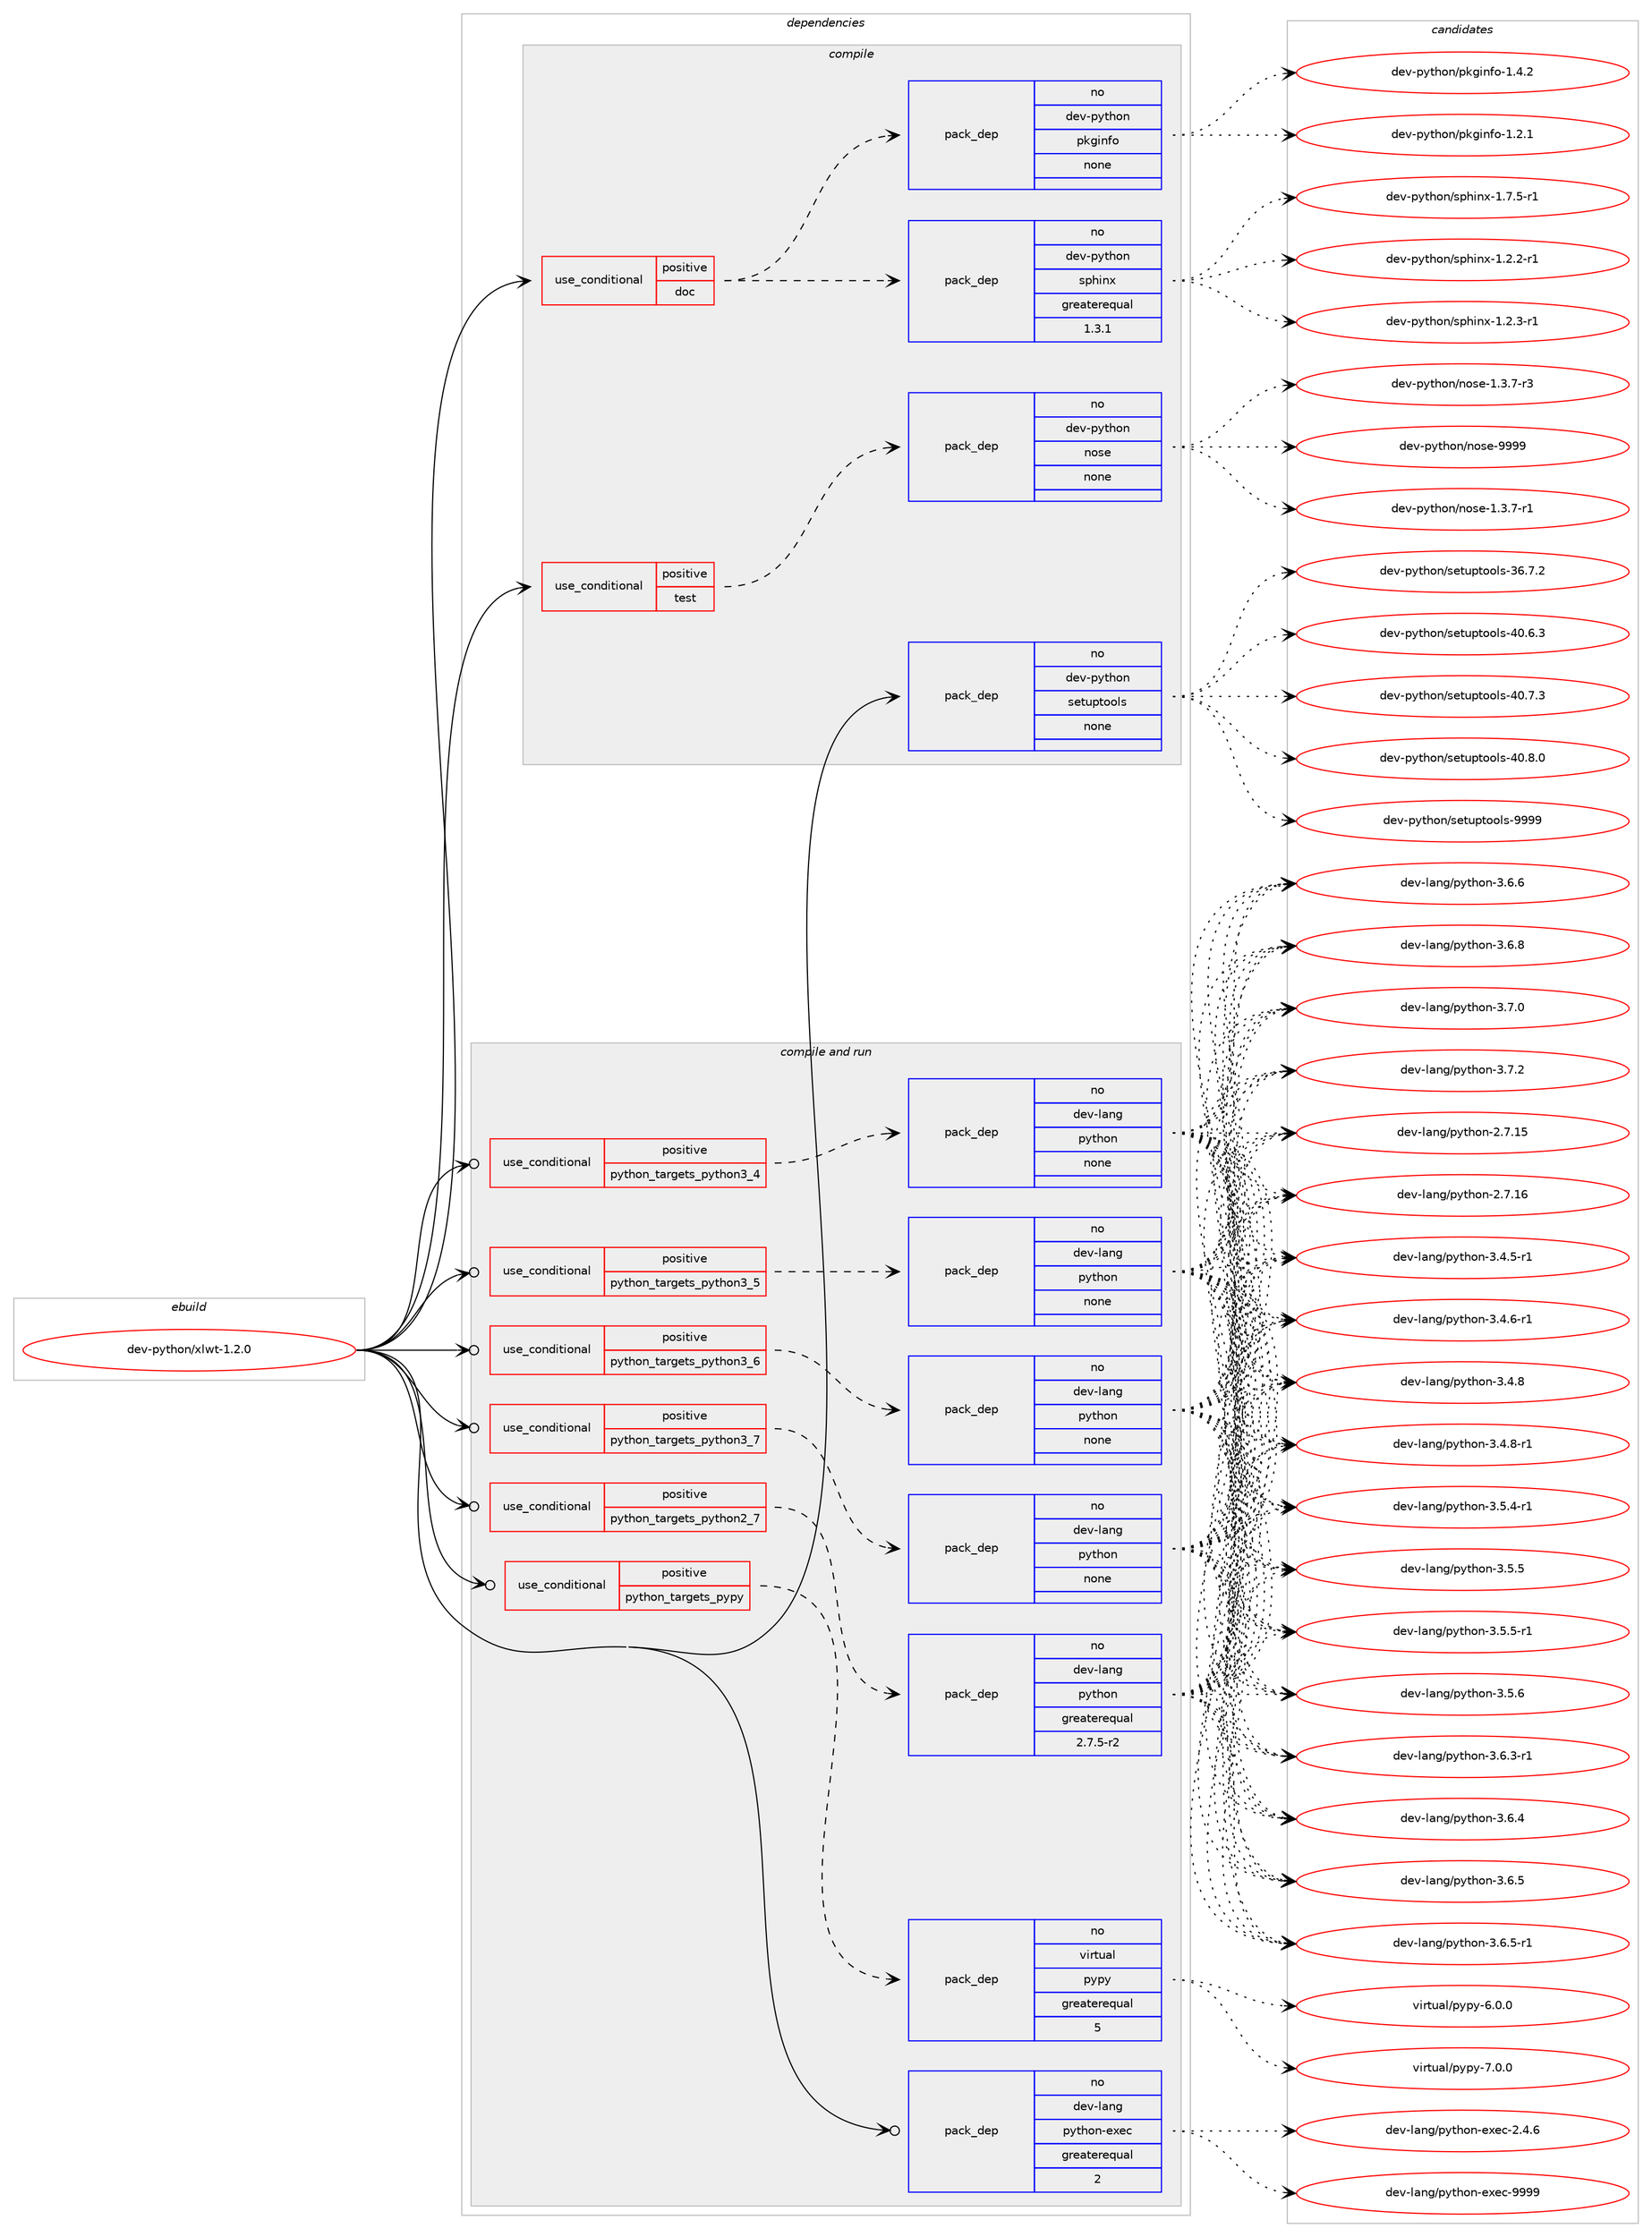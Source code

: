 digraph prolog {

# *************
# Graph options
# *************

newrank=true;
concentrate=true;
compound=true;
graph [rankdir=LR,fontname=Helvetica,fontsize=10,ranksep=1.5];#, ranksep=2.5, nodesep=0.2];
edge  [arrowhead=vee];
node  [fontname=Helvetica,fontsize=10];

# **********
# The ebuild
# **********

subgraph cluster_leftcol {
color=gray;
rank=same;
label=<<i>ebuild</i>>;
id [label="dev-python/xlwt-1.2.0", color=red, width=4, href="../dev-python/xlwt-1.2.0.svg"];
}

# ****************
# The dependencies
# ****************

subgraph cluster_midcol {
color=gray;
label=<<i>dependencies</i>>;
subgraph cluster_compile {
fillcolor="#eeeeee";
style=filled;
label=<<i>compile</i>>;
subgraph cond387101 {
dependency1448745 [label=<<TABLE BORDER="0" CELLBORDER="1" CELLSPACING="0" CELLPADDING="4"><TR><TD ROWSPAN="3" CELLPADDING="10">use_conditional</TD></TR><TR><TD>positive</TD></TR><TR><TD>doc</TD></TR></TABLE>>, shape=none, color=red];
subgraph pack1038274 {
dependency1448746 [label=<<TABLE BORDER="0" CELLBORDER="1" CELLSPACING="0" CELLPADDING="4" WIDTH="220"><TR><TD ROWSPAN="6" CELLPADDING="30">pack_dep</TD></TR><TR><TD WIDTH="110">no</TD></TR><TR><TD>dev-python</TD></TR><TR><TD>sphinx</TD></TR><TR><TD>greaterequal</TD></TR><TR><TD>1.3.1</TD></TR></TABLE>>, shape=none, color=blue];
}
dependency1448745:e -> dependency1448746:w [weight=20,style="dashed",arrowhead="vee"];
subgraph pack1038275 {
dependency1448747 [label=<<TABLE BORDER="0" CELLBORDER="1" CELLSPACING="0" CELLPADDING="4" WIDTH="220"><TR><TD ROWSPAN="6" CELLPADDING="30">pack_dep</TD></TR><TR><TD WIDTH="110">no</TD></TR><TR><TD>dev-python</TD></TR><TR><TD>pkginfo</TD></TR><TR><TD>none</TD></TR><TR><TD></TD></TR></TABLE>>, shape=none, color=blue];
}
dependency1448745:e -> dependency1448747:w [weight=20,style="dashed",arrowhead="vee"];
}
id:e -> dependency1448745:w [weight=20,style="solid",arrowhead="vee"];
subgraph cond387102 {
dependency1448748 [label=<<TABLE BORDER="0" CELLBORDER="1" CELLSPACING="0" CELLPADDING="4"><TR><TD ROWSPAN="3" CELLPADDING="10">use_conditional</TD></TR><TR><TD>positive</TD></TR><TR><TD>test</TD></TR></TABLE>>, shape=none, color=red];
subgraph pack1038276 {
dependency1448749 [label=<<TABLE BORDER="0" CELLBORDER="1" CELLSPACING="0" CELLPADDING="4" WIDTH="220"><TR><TD ROWSPAN="6" CELLPADDING="30">pack_dep</TD></TR><TR><TD WIDTH="110">no</TD></TR><TR><TD>dev-python</TD></TR><TR><TD>nose</TD></TR><TR><TD>none</TD></TR><TR><TD></TD></TR></TABLE>>, shape=none, color=blue];
}
dependency1448748:e -> dependency1448749:w [weight=20,style="dashed",arrowhead="vee"];
}
id:e -> dependency1448748:w [weight=20,style="solid",arrowhead="vee"];
subgraph pack1038277 {
dependency1448750 [label=<<TABLE BORDER="0" CELLBORDER="1" CELLSPACING="0" CELLPADDING="4" WIDTH="220"><TR><TD ROWSPAN="6" CELLPADDING="30">pack_dep</TD></TR><TR><TD WIDTH="110">no</TD></TR><TR><TD>dev-python</TD></TR><TR><TD>setuptools</TD></TR><TR><TD>none</TD></TR><TR><TD></TD></TR></TABLE>>, shape=none, color=blue];
}
id:e -> dependency1448750:w [weight=20,style="solid",arrowhead="vee"];
}
subgraph cluster_compileandrun {
fillcolor="#eeeeee";
style=filled;
label=<<i>compile and run</i>>;
subgraph cond387103 {
dependency1448751 [label=<<TABLE BORDER="0" CELLBORDER="1" CELLSPACING="0" CELLPADDING="4"><TR><TD ROWSPAN="3" CELLPADDING="10">use_conditional</TD></TR><TR><TD>positive</TD></TR><TR><TD>python_targets_pypy</TD></TR></TABLE>>, shape=none, color=red];
subgraph pack1038278 {
dependency1448752 [label=<<TABLE BORDER="0" CELLBORDER="1" CELLSPACING="0" CELLPADDING="4" WIDTH="220"><TR><TD ROWSPAN="6" CELLPADDING="30">pack_dep</TD></TR><TR><TD WIDTH="110">no</TD></TR><TR><TD>virtual</TD></TR><TR><TD>pypy</TD></TR><TR><TD>greaterequal</TD></TR><TR><TD>5</TD></TR></TABLE>>, shape=none, color=blue];
}
dependency1448751:e -> dependency1448752:w [weight=20,style="dashed",arrowhead="vee"];
}
id:e -> dependency1448751:w [weight=20,style="solid",arrowhead="odotvee"];
subgraph cond387104 {
dependency1448753 [label=<<TABLE BORDER="0" CELLBORDER="1" CELLSPACING="0" CELLPADDING="4"><TR><TD ROWSPAN="3" CELLPADDING="10">use_conditional</TD></TR><TR><TD>positive</TD></TR><TR><TD>python_targets_python2_7</TD></TR></TABLE>>, shape=none, color=red];
subgraph pack1038279 {
dependency1448754 [label=<<TABLE BORDER="0" CELLBORDER="1" CELLSPACING="0" CELLPADDING="4" WIDTH="220"><TR><TD ROWSPAN="6" CELLPADDING="30">pack_dep</TD></TR><TR><TD WIDTH="110">no</TD></TR><TR><TD>dev-lang</TD></TR><TR><TD>python</TD></TR><TR><TD>greaterequal</TD></TR><TR><TD>2.7.5-r2</TD></TR></TABLE>>, shape=none, color=blue];
}
dependency1448753:e -> dependency1448754:w [weight=20,style="dashed",arrowhead="vee"];
}
id:e -> dependency1448753:w [weight=20,style="solid",arrowhead="odotvee"];
subgraph cond387105 {
dependency1448755 [label=<<TABLE BORDER="0" CELLBORDER="1" CELLSPACING="0" CELLPADDING="4"><TR><TD ROWSPAN="3" CELLPADDING="10">use_conditional</TD></TR><TR><TD>positive</TD></TR><TR><TD>python_targets_python3_4</TD></TR></TABLE>>, shape=none, color=red];
subgraph pack1038280 {
dependency1448756 [label=<<TABLE BORDER="0" CELLBORDER="1" CELLSPACING="0" CELLPADDING="4" WIDTH="220"><TR><TD ROWSPAN="6" CELLPADDING="30">pack_dep</TD></TR><TR><TD WIDTH="110">no</TD></TR><TR><TD>dev-lang</TD></TR><TR><TD>python</TD></TR><TR><TD>none</TD></TR><TR><TD></TD></TR></TABLE>>, shape=none, color=blue];
}
dependency1448755:e -> dependency1448756:w [weight=20,style="dashed",arrowhead="vee"];
}
id:e -> dependency1448755:w [weight=20,style="solid",arrowhead="odotvee"];
subgraph cond387106 {
dependency1448757 [label=<<TABLE BORDER="0" CELLBORDER="1" CELLSPACING="0" CELLPADDING="4"><TR><TD ROWSPAN="3" CELLPADDING="10">use_conditional</TD></TR><TR><TD>positive</TD></TR><TR><TD>python_targets_python3_5</TD></TR></TABLE>>, shape=none, color=red];
subgraph pack1038281 {
dependency1448758 [label=<<TABLE BORDER="0" CELLBORDER="1" CELLSPACING="0" CELLPADDING="4" WIDTH="220"><TR><TD ROWSPAN="6" CELLPADDING="30">pack_dep</TD></TR><TR><TD WIDTH="110">no</TD></TR><TR><TD>dev-lang</TD></TR><TR><TD>python</TD></TR><TR><TD>none</TD></TR><TR><TD></TD></TR></TABLE>>, shape=none, color=blue];
}
dependency1448757:e -> dependency1448758:w [weight=20,style="dashed",arrowhead="vee"];
}
id:e -> dependency1448757:w [weight=20,style="solid",arrowhead="odotvee"];
subgraph cond387107 {
dependency1448759 [label=<<TABLE BORDER="0" CELLBORDER="1" CELLSPACING="0" CELLPADDING="4"><TR><TD ROWSPAN="3" CELLPADDING="10">use_conditional</TD></TR><TR><TD>positive</TD></TR><TR><TD>python_targets_python3_6</TD></TR></TABLE>>, shape=none, color=red];
subgraph pack1038282 {
dependency1448760 [label=<<TABLE BORDER="0" CELLBORDER="1" CELLSPACING="0" CELLPADDING="4" WIDTH="220"><TR><TD ROWSPAN="6" CELLPADDING="30">pack_dep</TD></TR><TR><TD WIDTH="110">no</TD></TR><TR><TD>dev-lang</TD></TR><TR><TD>python</TD></TR><TR><TD>none</TD></TR><TR><TD></TD></TR></TABLE>>, shape=none, color=blue];
}
dependency1448759:e -> dependency1448760:w [weight=20,style="dashed",arrowhead="vee"];
}
id:e -> dependency1448759:w [weight=20,style="solid",arrowhead="odotvee"];
subgraph cond387108 {
dependency1448761 [label=<<TABLE BORDER="0" CELLBORDER="1" CELLSPACING="0" CELLPADDING="4"><TR><TD ROWSPAN="3" CELLPADDING="10">use_conditional</TD></TR><TR><TD>positive</TD></TR><TR><TD>python_targets_python3_7</TD></TR></TABLE>>, shape=none, color=red];
subgraph pack1038283 {
dependency1448762 [label=<<TABLE BORDER="0" CELLBORDER="1" CELLSPACING="0" CELLPADDING="4" WIDTH="220"><TR><TD ROWSPAN="6" CELLPADDING="30">pack_dep</TD></TR><TR><TD WIDTH="110">no</TD></TR><TR><TD>dev-lang</TD></TR><TR><TD>python</TD></TR><TR><TD>none</TD></TR><TR><TD></TD></TR></TABLE>>, shape=none, color=blue];
}
dependency1448761:e -> dependency1448762:w [weight=20,style="dashed",arrowhead="vee"];
}
id:e -> dependency1448761:w [weight=20,style="solid",arrowhead="odotvee"];
subgraph pack1038284 {
dependency1448763 [label=<<TABLE BORDER="0" CELLBORDER="1" CELLSPACING="0" CELLPADDING="4" WIDTH="220"><TR><TD ROWSPAN="6" CELLPADDING="30">pack_dep</TD></TR><TR><TD WIDTH="110">no</TD></TR><TR><TD>dev-lang</TD></TR><TR><TD>python-exec</TD></TR><TR><TD>greaterequal</TD></TR><TR><TD>2</TD></TR></TABLE>>, shape=none, color=blue];
}
id:e -> dependency1448763:w [weight=20,style="solid",arrowhead="odotvee"];
}
subgraph cluster_run {
fillcolor="#eeeeee";
style=filled;
label=<<i>run</i>>;
}
}

# **************
# The candidates
# **************

subgraph cluster_choices {
rank=same;
color=gray;
label=<<i>candidates</i>>;

subgraph choice1038274 {
color=black;
nodesep=1;
choice10010111845112121116104111110471151121041051101204549465046504511449 [label="dev-python/sphinx-1.2.2-r1", color=red, width=4,href="../dev-python/sphinx-1.2.2-r1.svg"];
choice10010111845112121116104111110471151121041051101204549465046514511449 [label="dev-python/sphinx-1.2.3-r1", color=red, width=4,href="../dev-python/sphinx-1.2.3-r1.svg"];
choice10010111845112121116104111110471151121041051101204549465546534511449 [label="dev-python/sphinx-1.7.5-r1", color=red, width=4,href="../dev-python/sphinx-1.7.5-r1.svg"];
dependency1448746:e -> choice10010111845112121116104111110471151121041051101204549465046504511449:w [style=dotted,weight="100"];
dependency1448746:e -> choice10010111845112121116104111110471151121041051101204549465046514511449:w [style=dotted,weight="100"];
dependency1448746:e -> choice10010111845112121116104111110471151121041051101204549465546534511449:w [style=dotted,weight="100"];
}
subgraph choice1038275 {
color=black;
nodesep=1;
choice1001011184511212111610411111047112107103105110102111454946504649 [label="dev-python/pkginfo-1.2.1", color=red, width=4,href="../dev-python/pkginfo-1.2.1.svg"];
choice1001011184511212111610411111047112107103105110102111454946524650 [label="dev-python/pkginfo-1.4.2", color=red, width=4,href="../dev-python/pkginfo-1.4.2.svg"];
dependency1448747:e -> choice1001011184511212111610411111047112107103105110102111454946504649:w [style=dotted,weight="100"];
dependency1448747:e -> choice1001011184511212111610411111047112107103105110102111454946524650:w [style=dotted,weight="100"];
}
subgraph choice1038276 {
color=black;
nodesep=1;
choice10010111845112121116104111110471101111151014549465146554511449 [label="dev-python/nose-1.3.7-r1", color=red, width=4,href="../dev-python/nose-1.3.7-r1.svg"];
choice10010111845112121116104111110471101111151014549465146554511451 [label="dev-python/nose-1.3.7-r3", color=red, width=4,href="../dev-python/nose-1.3.7-r3.svg"];
choice10010111845112121116104111110471101111151014557575757 [label="dev-python/nose-9999", color=red, width=4,href="../dev-python/nose-9999.svg"];
dependency1448749:e -> choice10010111845112121116104111110471101111151014549465146554511449:w [style=dotted,weight="100"];
dependency1448749:e -> choice10010111845112121116104111110471101111151014549465146554511451:w [style=dotted,weight="100"];
dependency1448749:e -> choice10010111845112121116104111110471101111151014557575757:w [style=dotted,weight="100"];
}
subgraph choice1038277 {
color=black;
nodesep=1;
choice100101118451121211161041111104711510111611711211611111110811545515446554650 [label="dev-python/setuptools-36.7.2", color=red, width=4,href="../dev-python/setuptools-36.7.2.svg"];
choice100101118451121211161041111104711510111611711211611111110811545524846544651 [label="dev-python/setuptools-40.6.3", color=red, width=4,href="../dev-python/setuptools-40.6.3.svg"];
choice100101118451121211161041111104711510111611711211611111110811545524846554651 [label="dev-python/setuptools-40.7.3", color=red, width=4,href="../dev-python/setuptools-40.7.3.svg"];
choice100101118451121211161041111104711510111611711211611111110811545524846564648 [label="dev-python/setuptools-40.8.0", color=red, width=4,href="../dev-python/setuptools-40.8.0.svg"];
choice10010111845112121116104111110471151011161171121161111111081154557575757 [label="dev-python/setuptools-9999", color=red, width=4,href="../dev-python/setuptools-9999.svg"];
dependency1448750:e -> choice100101118451121211161041111104711510111611711211611111110811545515446554650:w [style=dotted,weight="100"];
dependency1448750:e -> choice100101118451121211161041111104711510111611711211611111110811545524846544651:w [style=dotted,weight="100"];
dependency1448750:e -> choice100101118451121211161041111104711510111611711211611111110811545524846554651:w [style=dotted,weight="100"];
dependency1448750:e -> choice100101118451121211161041111104711510111611711211611111110811545524846564648:w [style=dotted,weight="100"];
dependency1448750:e -> choice10010111845112121116104111110471151011161171121161111111081154557575757:w [style=dotted,weight="100"];
}
subgraph choice1038278 {
color=black;
nodesep=1;
choice1181051141161179710847112121112121455446484648 [label="virtual/pypy-6.0.0", color=red, width=4,href="../virtual/pypy-6.0.0.svg"];
choice1181051141161179710847112121112121455546484648 [label="virtual/pypy-7.0.0", color=red, width=4,href="../virtual/pypy-7.0.0.svg"];
dependency1448752:e -> choice1181051141161179710847112121112121455446484648:w [style=dotted,weight="100"];
dependency1448752:e -> choice1181051141161179710847112121112121455546484648:w [style=dotted,weight="100"];
}
subgraph choice1038279 {
color=black;
nodesep=1;
choice10010111845108971101034711212111610411111045504655464953 [label="dev-lang/python-2.7.15", color=red, width=4,href="../dev-lang/python-2.7.15.svg"];
choice10010111845108971101034711212111610411111045504655464954 [label="dev-lang/python-2.7.16", color=red, width=4,href="../dev-lang/python-2.7.16.svg"];
choice1001011184510897110103471121211161041111104551465246534511449 [label="dev-lang/python-3.4.5-r1", color=red, width=4,href="../dev-lang/python-3.4.5-r1.svg"];
choice1001011184510897110103471121211161041111104551465246544511449 [label="dev-lang/python-3.4.6-r1", color=red, width=4,href="../dev-lang/python-3.4.6-r1.svg"];
choice100101118451089711010347112121116104111110455146524656 [label="dev-lang/python-3.4.8", color=red, width=4,href="../dev-lang/python-3.4.8.svg"];
choice1001011184510897110103471121211161041111104551465246564511449 [label="dev-lang/python-3.4.8-r1", color=red, width=4,href="../dev-lang/python-3.4.8-r1.svg"];
choice1001011184510897110103471121211161041111104551465346524511449 [label="dev-lang/python-3.5.4-r1", color=red, width=4,href="../dev-lang/python-3.5.4-r1.svg"];
choice100101118451089711010347112121116104111110455146534653 [label="dev-lang/python-3.5.5", color=red, width=4,href="../dev-lang/python-3.5.5.svg"];
choice1001011184510897110103471121211161041111104551465346534511449 [label="dev-lang/python-3.5.5-r1", color=red, width=4,href="../dev-lang/python-3.5.5-r1.svg"];
choice100101118451089711010347112121116104111110455146534654 [label="dev-lang/python-3.5.6", color=red, width=4,href="../dev-lang/python-3.5.6.svg"];
choice1001011184510897110103471121211161041111104551465446514511449 [label="dev-lang/python-3.6.3-r1", color=red, width=4,href="../dev-lang/python-3.6.3-r1.svg"];
choice100101118451089711010347112121116104111110455146544652 [label="dev-lang/python-3.6.4", color=red, width=4,href="../dev-lang/python-3.6.4.svg"];
choice100101118451089711010347112121116104111110455146544653 [label="dev-lang/python-3.6.5", color=red, width=4,href="../dev-lang/python-3.6.5.svg"];
choice1001011184510897110103471121211161041111104551465446534511449 [label="dev-lang/python-3.6.5-r1", color=red, width=4,href="../dev-lang/python-3.6.5-r1.svg"];
choice100101118451089711010347112121116104111110455146544654 [label="dev-lang/python-3.6.6", color=red, width=4,href="../dev-lang/python-3.6.6.svg"];
choice100101118451089711010347112121116104111110455146544656 [label="dev-lang/python-3.6.8", color=red, width=4,href="../dev-lang/python-3.6.8.svg"];
choice100101118451089711010347112121116104111110455146554648 [label="dev-lang/python-3.7.0", color=red, width=4,href="../dev-lang/python-3.7.0.svg"];
choice100101118451089711010347112121116104111110455146554650 [label="dev-lang/python-3.7.2", color=red, width=4,href="../dev-lang/python-3.7.2.svg"];
dependency1448754:e -> choice10010111845108971101034711212111610411111045504655464953:w [style=dotted,weight="100"];
dependency1448754:e -> choice10010111845108971101034711212111610411111045504655464954:w [style=dotted,weight="100"];
dependency1448754:e -> choice1001011184510897110103471121211161041111104551465246534511449:w [style=dotted,weight="100"];
dependency1448754:e -> choice1001011184510897110103471121211161041111104551465246544511449:w [style=dotted,weight="100"];
dependency1448754:e -> choice100101118451089711010347112121116104111110455146524656:w [style=dotted,weight="100"];
dependency1448754:e -> choice1001011184510897110103471121211161041111104551465246564511449:w [style=dotted,weight="100"];
dependency1448754:e -> choice1001011184510897110103471121211161041111104551465346524511449:w [style=dotted,weight="100"];
dependency1448754:e -> choice100101118451089711010347112121116104111110455146534653:w [style=dotted,weight="100"];
dependency1448754:e -> choice1001011184510897110103471121211161041111104551465346534511449:w [style=dotted,weight="100"];
dependency1448754:e -> choice100101118451089711010347112121116104111110455146534654:w [style=dotted,weight="100"];
dependency1448754:e -> choice1001011184510897110103471121211161041111104551465446514511449:w [style=dotted,weight="100"];
dependency1448754:e -> choice100101118451089711010347112121116104111110455146544652:w [style=dotted,weight="100"];
dependency1448754:e -> choice100101118451089711010347112121116104111110455146544653:w [style=dotted,weight="100"];
dependency1448754:e -> choice1001011184510897110103471121211161041111104551465446534511449:w [style=dotted,weight="100"];
dependency1448754:e -> choice100101118451089711010347112121116104111110455146544654:w [style=dotted,weight="100"];
dependency1448754:e -> choice100101118451089711010347112121116104111110455146544656:w [style=dotted,weight="100"];
dependency1448754:e -> choice100101118451089711010347112121116104111110455146554648:w [style=dotted,weight="100"];
dependency1448754:e -> choice100101118451089711010347112121116104111110455146554650:w [style=dotted,weight="100"];
}
subgraph choice1038280 {
color=black;
nodesep=1;
choice10010111845108971101034711212111610411111045504655464953 [label="dev-lang/python-2.7.15", color=red, width=4,href="../dev-lang/python-2.7.15.svg"];
choice10010111845108971101034711212111610411111045504655464954 [label="dev-lang/python-2.7.16", color=red, width=4,href="../dev-lang/python-2.7.16.svg"];
choice1001011184510897110103471121211161041111104551465246534511449 [label="dev-lang/python-3.4.5-r1", color=red, width=4,href="../dev-lang/python-3.4.5-r1.svg"];
choice1001011184510897110103471121211161041111104551465246544511449 [label="dev-lang/python-3.4.6-r1", color=red, width=4,href="../dev-lang/python-3.4.6-r1.svg"];
choice100101118451089711010347112121116104111110455146524656 [label="dev-lang/python-3.4.8", color=red, width=4,href="../dev-lang/python-3.4.8.svg"];
choice1001011184510897110103471121211161041111104551465246564511449 [label="dev-lang/python-3.4.8-r1", color=red, width=4,href="../dev-lang/python-3.4.8-r1.svg"];
choice1001011184510897110103471121211161041111104551465346524511449 [label="dev-lang/python-3.5.4-r1", color=red, width=4,href="../dev-lang/python-3.5.4-r1.svg"];
choice100101118451089711010347112121116104111110455146534653 [label="dev-lang/python-3.5.5", color=red, width=4,href="../dev-lang/python-3.5.5.svg"];
choice1001011184510897110103471121211161041111104551465346534511449 [label="dev-lang/python-3.5.5-r1", color=red, width=4,href="../dev-lang/python-3.5.5-r1.svg"];
choice100101118451089711010347112121116104111110455146534654 [label="dev-lang/python-3.5.6", color=red, width=4,href="../dev-lang/python-3.5.6.svg"];
choice1001011184510897110103471121211161041111104551465446514511449 [label="dev-lang/python-3.6.3-r1", color=red, width=4,href="../dev-lang/python-3.6.3-r1.svg"];
choice100101118451089711010347112121116104111110455146544652 [label="dev-lang/python-3.6.4", color=red, width=4,href="../dev-lang/python-3.6.4.svg"];
choice100101118451089711010347112121116104111110455146544653 [label="dev-lang/python-3.6.5", color=red, width=4,href="../dev-lang/python-3.6.5.svg"];
choice1001011184510897110103471121211161041111104551465446534511449 [label="dev-lang/python-3.6.5-r1", color=red, width=4,href="../dev-lang/python-3.6.5-r1.svg"];
choice100101118451089711010347112121116104111110455146544654 [label="dev-lang/python-3.6.6", color=red, width=4,href="../dev-lang/python-3.6.6.svg"];
choice100101118451089711010347112121116104111110455146544656 [label="dev-lang/python-3.6.8", color=red, width=4,href="../dev-lang/python-3.6.8.svg"];
choice100101118451089711010347112121116104111110455146554648 [label="dev-lang/python-3.7.0", color=red, width=4,href="../dev-lang/python-3.7.0.svg"];
choice100101118451089711010347112121116104111110455146554650 [label="dev-lang/python-3.7.2", color=red, width=4,href="../dev-lang/python-3.7.2.svg"];
dependency1448756:e -> choice10010111845108971101034711212111610411111045504655464953:w [style=dotted,weight="100"];
dependency1448756:e -> choice10010111845108971101034711212111610411111045504655464954:w [style=dotted,weight="100"];
dependency1448756:e -> choice1001011184510897110103471121211161041111104551465246534511449:w [style=dotted,weight="100"];
dependency1448756:e -> choice1001011184510897110103471121211161041111104551465246544511449:w [style=dotted,weight="100"];
dependency1448756:e -> choice100101118451089711010347112121116104111110455146524656:w [style=dotted,weight="100"];
dependency1448756:e -> choice1001011184510897110103471121211161041111104551465246564511449:w [style=dotted,weight="100"];
dependency1448756:e -> choice1001011184510897110103471121211161041111104551465346524511449:w [style=dotted,weight="100"];
dependency1448756:e -> choice100101118451089711010347112121116104111110455146534653:w [style=dotted,weight="100"];
dependency1448756:e -> choice1001011184510897110103471121211161041111104551465346534511449:w [style=dotted,weight="100"];
dependency1448756:e -> choice100101118451089711010347112121116104111110455146534654:w [style=dotted,weight="100"];
dependency1448756:e -> choice1001011184510897110103471121211161041111104551465446514511449:w [style=dotted,weight="100"];
dependency1448756:e -> choice100101118451089711010347112121116104111110455146544652:w [style=dotted,weight="100"];
dependency1448756:e -> choice100101118451089711010347112121116104111110455146544653:w [style=dotted,weight="100"];
dependency1448756:e -> choice1001011184510897110103471121211161041111104551465446534511449:w [style=dotted,weight="100"];
dependency1448756:e -> choice100101118451089711010347112121116104111110455146544654:w [style=dotted,weight="100"];
dependency1448756:e -> choice100101118451089711010347112121116104111110455146544656:w [style=dotted,weight="100"];
dependency1448756:e -> choice100101118451089711010347112121116104111110455146554648:w [style=dotted,weight="100"];
dependency1448756:e -> choice100101118451089711010347112121116104111110455146554650:w [style=dotted,weight="100"];
}
subgraph choice1038281 {
color=black;
nodesep=1;
choice10010111845108971101034711212111610411111045504655464953 [label="dev-lang/python-2.7.15", color=red, width=4,href="../dev-lang/python-2.7.15.svg"];
choice10010111845108971101034711212111610411111045504655464954 [label="dev-lang/python-2.7.16", color=red, width=4,href="../dev-lang/python-2.7.16.svg"];
choice1001011184510897110103471121211161041111104551465246534511449 [label="dev-lang/python-3.4.5-r1", color=red, width=4,href="../dev-lang/python-3.4.5-r1.svg"];
choice1001011184510897110103471121211161041111104551465246544511449 [label="dev-lang/python-3.4.6-r1", color=red, width=4,href="../dev-lang/python-3.4.6-r1.svg"];
choice100101118451089711010347112121116104111110455146524656 [label="dev-lang/python-3.4.8", color=red, width=4,href="../dev-lang/python-3.4.8.svg"];
choice1001011184510897110103471121211161041111104551465246564511449 [label="dev-lang/python-3.4.8-r1", color=red, width=4,href="../dev-lang/python-3.4.8-r1.svg"];
choice1001011184510897110103471121211161041111104551465346524511449 [label="dev-lang/python-3.5.4-r1", color=red, width=4,href="../dev-lang/python-3.5.4-r1.svg"];
choice100101118451089711010347112121116104111110455146534653 [label="dev-lang/python-3.5.5", color=red, width=4,href="../dev-lang/python-3.5.5.svg"];
choice1001011184510897110103471121211161041111104551465346534511449 [label="dev-lang/python-3.5.5-r1", color=red, width=4,href="../dev-lang/python-3.5.5-r1.svg"];
choice100101118451089711010347112121116104111110455146534654 [label="dev-lang/python-3.5.6", color=red, width=4,href="../dev-lang/python-3.5.6.svg"];
choice1001011184510897110103471121211161041111104551465446514511449 [label="dev-lang/python-3.6.3-r1", color=red, width=4,href="../dev-lang/python-3.6.3-r1.svg"];
choice100101118451089711010347112121116104111110455146544652 [label="dev-lang/python-3.6.4", color=red, width=4,href="../dev-lang/python-3.6.4.svg"];
choice100101118451089711010347112121116104111110455146544653 [label="dev-lang/python-3.6.5", color=red, width=4,href="../dev-lang/python-3.6.5.svg"];
choice1001011184510897110103471121211161041111104551465446534511449 [label="dev-lang/python-3.6.5-r1", color=red, width=4,href="../dev-lang/python-3.6.5-r1.svg"];
choice100101118451089711010347112121116104111110455146544654 [label="dev-lang/python-3.6.6", color=red, width=4,href="../dev-lang/python-3.6.6.svg"];
choice100101118451089711010347112121116104111110455146544656 [label="dev-lang/python-3.6.8", color=red, width=4,href="../dev-lang/python-3.6.8.svg"];
choice100101118451089711010347112121116104111110455146554648 [label="dev-lang/python-3.7.0", color=red, width=4,href="../dev-lang/python-3.7.0.svg"];
choice100101118451089711010347112121116104111110455146554650 [label="dev-lang/python-3.7.2", color=red, width=4,href="../dev-lang/python-3.7.2.svg"];
dependency1448758:e -> choice10010111845108971101034711212111610411111045504655464953:w [style=dotted,weight="100"];
dependency1448758:e -> choice10010111845108971101034711212111610411111045504655464954:w [style=dotted,weight="100"];
dependency1448758:e -> choice1001011184510897110103471121211161041111104551465246534511449:w [style=dotted,weight="100"];
dependency1448758:e -> choice1001011184510897110103471121211161041111104551465246544511449:w [style=dotted,weight="100"];
dependency1448758:e -> choice100101118451089711010347112121116104111110455146524656:w [style=dotted,weight="100"];
dependency1448758:e -> choice1001011184510897110103471121211161041111104551465246564511449:w [style=dotted,weight="100"];
dependency1448758:e -> choice1001011184510897110103471121211161041111104551465346524511449:w [style=dotted,weight="100"];
dependency1448758:e -> choice100101118451089711010347112121116104111110455146534653:w [style=dotted,weight="100"];
dependency1448758:e -> choice1001011184510897110103471121211161041111104551465346534511449:w [style=dotted,weight="100"];
dependency1448758:e -> choice100101118451089711010347112121116104111110455146534654:w [style=dotted,weight="100"];
dependency1448758:e -> choice1001011184510897110103471121211161041111104551465446514511449:w [style=dotted,weight="100"];
dependency1448758:e -> choice100101118451089711010347112121116104111110455146544652:w [style=dotted,weight="100"];
dependency1448758:e -> choice100101118451089711010347112121116104111110455146544653:w [style=dotted,weight="100"];
dependency1448758:e -> choice1001011184510897110103471121211161041111104551465446534511449:w [style=dotted,weight="100"];
dependency1448758:e -> choice100101118451089711010347112121116104111110455146544654:w [style=dotted,weight="100"];
dependency1448758:e -> choice100101118451089711010347112121116104111110455146544656:w [style=dotted,weight="100"];
dependency1448758:e -> choice100101118451089711010347112121116104111110455146554648:w [style=dotted,weight="100"];
dependency1448758:e -> choice100101118451089711010347112121116104111110455146554650:w [style=dotted,weight="100"];
}
subgraph choice1038282 {
color=black;
nodesep=1;
choice10010111845108971101034711212111610411111045504655464953 [label="dev-lang/python-2.7.15", color=red, width=4,href="../dev-lang/python-2.7.15.svg"];
choice10010111845108971101034711212111610411111045504655464954 [label="dev-lang/python-2.7.16", color=red, width=4,href="../dev-lang/python-2.7.16.svg"];
choice1001011184510897110103471121211161041111104551465246534511449 [label="dev-lang/python-3.4.5-r1", color=red, width=4,href="../dev-lang/python-3.4.5-r1.svg"];
choice1001011184510897110103471121211161041111104551465246544511449 [label="dev-lang/python-3.4.6-r1", color=red, width=4,href="../dev-lang/python-3.4.6-r1.svg"];
choice100101118451089711010347112121116104111110455146524656 [label="dev-lang/python-3.4.8", color=red, width=4,href="../dev-lang/python-3.4.8.svg"];
choice1001011184510897110103471121211161041111104551465246564511449 [label="dev-lang/python-3.4.8-r1", color=red, width=4,href="../dev-lang/python-3.4.8-r1.svg"];
choice1001011184510897110103471121211161041111104551465346524511449 [label="dev-lang/python-3.5.4-r1", color=red, width=4,href="../dev-lang/python-3.5.4-r1.svg"];
choice100101118451089711010347112121116104111110455146534653 [label="dev-lang/python-3.5.5", color=red, width=4,href="../dev-lang/python-3.5.5.svg"];
choice1001011184510897110103471121211161041111104551465346534511449 [label="dev-lang/python-3.5.5-r1", color=red, width=4,href="../dev-lang/python-3.5.5-r1.svg"];
choice100101118451089711010347112121116104111110455146534654 [label="dev-lang/python-3.5.6", color=red, width=4,href="../dev-lang/python-3.5.6.svg"];
choice1001011184510897110103471121211161041111104551465446514511449 [label="dev-lang/python-3.6.3-r1", color=red, width=4,href="../dev-lang/python-3.6.3-r1.svg"];
choice100101118451089711010347112121116104111110455146544652 [label="dev-lang/python-3.6.4", color=red, width=4,href="../dev-lang/python-3.6.4.svg"];
choice100101118451089711010347112121116104111110455146544653 [label="dev-lang/python-3.6.5", color=red, width=4,href="../dev-lang/python-3.6.5.svg"];
choice1001011184510897110103471121211161041111104551465446534511449 [label="dev-lang/python-3.6.5-r1", color=red, width=4,href="../dev-lang/python-3.6.5-r1.svg"];
choice100101118451089711010347112121116104111110455146544654 [label="dev-lang/python-3.6.6", color=red, width=4,href="../dev-lang/python-3.6.6.svg"];
choice100101118451089711010347112121116104111110455146544656 [label="dev-lang/python-3.6.8", color=red, width=4,href="../dev-lang/python-3.6.8.svg"];
choice100101118451089711010347112121116104111110455146554648 [label="dev-lang/python-3.7.0", color=red, width=4,href="../dev-lang/python-3.7.0.svg"];
choice100101118451089711010347112121116104111110455146554650 [label="dev-lang/python-3.7.2", color=red, width=4,href="../dev-lang/python-3.7.2.svg"];
dependency1448760:e -> choice10010111845108971101034711212111610411111045504655464953:w [style=dotted,weight="100"];
dependency1448760:e -> choice10010111845108971101034711212111610411111045504655464954:w [style=dotted,weight="100"];
dependency1448760:e -> choice1001011184510897110103471121211161041111104551465246534511449:w [style=dotted,weight="100"];
dependency1448760:e -> choice1001011184510897110103471121211161041111104551465246544511449:w [style=dotted,weight="100"];
dependency1448760:e -> choice100101118451089711010347112121116104111110455146524656:w [style=dotted,weight="100"];
dependency1448760:e -> choice1001011184510897110103471121211161041111104551465246564511449:w [style=dotted,weight="100"];
dependency1448760:e -> choice1001011184510897110103471121211161041111104551465346524511449:w [style=dotted,weight="100"];
dependency1448760:e -> choice100101118451089711010347112121116104111110455146534653:w [style=dotted,weight="100"];
dependency1448760:e -> choice1001011184510897110103471121211161041111104551465346534511449:w [style=dotted,weight="100"];
dependency1448760:e -> choice100101118451089711010347112121116104111110455146534654:w [style=dotted,weight="100"];
dependency1448760:e -> choice1001011184510897110103471121211161041111104551465446514511449:w [style=dotted,weight="100"];
dependency1448760:e -> choice100101118451089711010347112121116104111110455146544652:w [style=dotted,weight="100"];
dependency1448760:e -> choice100101118451089711010347112121116104111110455146544653:w [style=dotted,weight="100"];
dependency1448760:e -> choice1001011184510897110103471121211161041111104551465446534511449:w [style=dotted,weight="100"];
dependency1448760:e -> choice100101118451089711010347112121116104111110455146544654:w [style=dotted,weight="100"];
dependency1448760:e -> choice100101118451089711010347112121116104111110455146544656:w [style=dotted,weight="100"];
dependency1448760:e -> choice100101118451089711010347112121116104111110455146554648:w [style=dotted,weight="100"];
dependency1448760:e -> choice100101118451089711010347112121116104111110455146554650:w [style=dotted,weight="100"];
}
subgraph choice1038283 {
color=black;
nodesep=1;
choice10010111845108971101034711212111610411111045504655464953 [label="dev-lang/python-2.7.15", color=red, width=4,href="../dev-lang/python-2.7.15.svg"];
choice10010111845108971101034711212111610411111045504655464954 [label="dev-lang/python-2.7.16", color=red, width=4,href="../dev-lang/python-2.7.16.svg"];
choice1001011184510897110103471121211161041111104551465246534511449 [label="dev-lang/python-3.4.5-r1", color=red, width=4,href="../dev-lang/python-3.4.5-r1.svg"];
choice1001011184510897110103471121211161041111104551465246544511449 [label="dev-lang/python-3.4.6-r1", color=red, width=4,href="../dev-lang/python-3.4.6-r1.svg"];
choice100101118451089711010347112121116104111110455146524656 [label="dev-lang/python-3.4.8", color=red, width=4,href="../dev-lang/python-3.4.8.svg"];
choice1001011184510897110103471121211161041111104551465246564511449 [label="dev-lang/python-3.4.8-r1", color=red, width=4,href="../dev-lang/python-3.4.8-r1.svg"];
choice1001011184510897110103471121211161041111104551465346524511449 [label="dev-lang/python-3.5.4-r1", color=red, width=4,href="../dev-lang/python-3.5.4-r1.svg"];
choice100101118451089711010347112121116104111110455146534653 [label="dev-lang/python-3.5.5", color=red, width=4,href="../dev-lang/python-3.5.5.svg"];
choice1001011184510897110103471121211161041111104551465346534511449 [label="dev-lang/python-3.5.5-r1", color=red, width=4,href="../dev-lang/python-3.5.5-r1.svg"];
choice100101118451089711010347112121116104111110455146534654 [label="dev-lang/python-3.5.6", color=red, width=4,href="../dev-lang/python-3.5.6.svg"];
choice1001011184510897110103471121211161041111104551465446514511449 [label="dev-lang/python-3.6.3-r1", color=red, width=4,href="../dev-lang/python-3.6.3-r1.svg"];
choice100101118451089711010347112121116104111110455146544652 [label="dev-lang/python-3.6.4", color=red, width=4,href="../dev-lang/python-3.6.4.svg"];
choice100101118451089711010347112121116104111110455146544653 [label="dev-lang/python-3.6.5", color=red, width=4,href="../dev-lang/python-3.6.5.svg"];
choice1001011184510897110103471121211161041111104551465446534511449 [label="dev-lang/python-3.6.5-r1", color=red, width=4,href="../dev-lang/python-3.6.5-r1.svg"];
choice100101118451089711010347112121116104111110455146544654 [label="dev-lang/python-3.6.6", color=red, width=4,href="../dev-lang/python-3.6.6.svg"];
choice100101118451089711010347112121116104111110455146544656 [label="dev-lang/python-3.6.8", color=red, width=4,href="../dev-lang/python-3.6.8.svg"];
choice100101118451089711010347112121116104111110455146554648 [label="dev-lang/python-3.7.0", color=red, width=4,href="../dev-lang/python-3.7.0.svg"];
choice100101118451089711010347112121116104111110455146554650 [label="dev-lang/python-3.7.2", color=red, width=4,href="../dev-lang/python-3.7.2.svg"];
dependency1448762:e -> choice10010111845108971101034711212111610411111045504655464953:w [style=dotted,weight="100"];
dependency1448762:e -> choice10010111845108971101034711212111610411111045504655464954:w [style=dotted,weight="100"];
dependency1448762:e -> choice1001011184510897110103471121211161041111104551465246534511449:w [style=dotted,weight="100"];
dependency1448762:e -> choice1001011184510897110103471121211161041111104551465246544511449:w [style=dotted,weight="100"];
dependency1448762:e -> choice100101118451089711010347112121116104111110455146524656:w [style=dotted,weight="100"];
dependency1448762:e -> choice1001011184510897110103471121211161041111104551465246564511449:w [style=dotted,weight="100"];
dependency1448762:e -> choice1001011184510897110103471121211161041111104551465346524511449:w [style=dotted,weight="100"];
dependency1448762:e -> choice100101118451089711010347112121116104111110455146534653:w [style=dotted,weight="100"];
dependency1448762:e -> choice1001011184510897110103471121211161041111104551465346534511449:w [style=dotted,weight="100"];
dependency1448762:e -> choice100101118451089711010347112121116104111110455146534654:w [style=dotted,weight="100"];
dependency1448762:e -> choice1001011184510897110103471121211161041111104551465446514511449:w [style=dotted,weight="100"];
dependency1448762:e -> choice100101118451089711010347112121116104111110455146544652:w [style=dotted,weight="100"];
dependency1448762:e -> choice100101118451089711010347112121116104111110455146544653:w [style=dotted,weight="100"];
dependency1448762:e -> choice1001011184510897110103471121211161041111104551465446534511449:w [style=dotted,weight="100"];
dependency1448762:e -> choice100101118451089711010347112121116104111110455146544654:w [style=dotted,weight="100"];
dependency1448762:e -> choice100101118451089711010347112121116104111110455146544656:w [style=dotted,weight="100"];
dependency1448762:e -> choice100101118451089711010347112121116104111110455146554648:w [style=dotted,weight="100"];
dependency1448762:e -> choice100101118451089711010347112121116104111110455146554650:w [style=dotted,weight="100"];
}
subgraph choice1038284 {
color=black;
nodesep=1;
choice1001011184510897110103471121211161041111104510112010199455046524654 [label="dev-lang/python-exec-2.4.6", color=red, width=4,href="../dev-lang/python-exec-2.4.6.svg"];
choice10010111845108971101034711212111610411111045101120101994557575757 [label="dev-lang/python-exec-9999", color=red, width=4,href="../dev-lang/python-exec-9999.svg"];
dependency1448763:e -> choice1001011184510897110103471121211161041111104510112010199455046524654:w [style=dotted,weight="100"];
dependency1448763:e -> choice10010111845108971101034711212111610411111045101120101994557575757:w [style=dotted,weight="100"];
}
}

}

